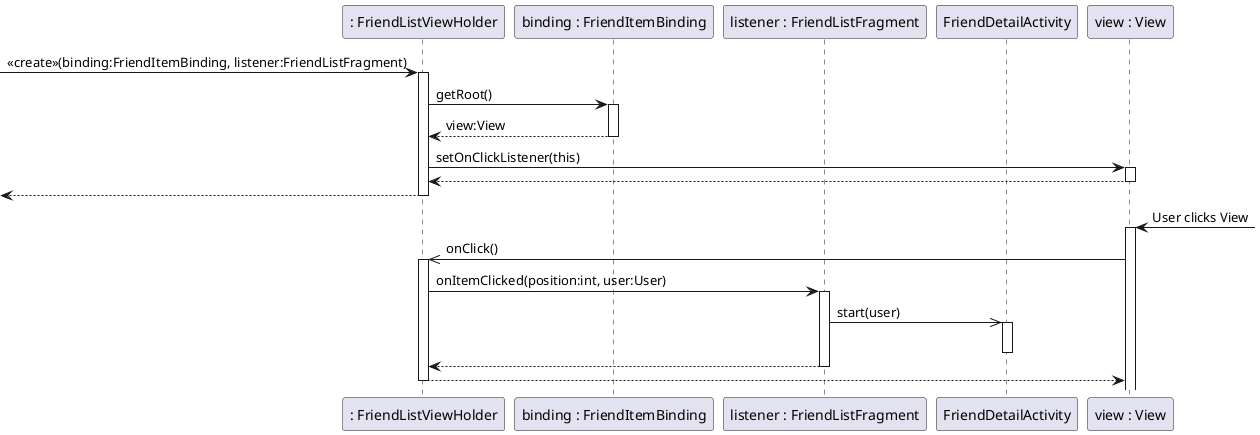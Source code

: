 @startuml

participant ": FriendListViewHolder" as FLVH
participant "binding : FriendItemBinding" as FIB
participant "listener : FriendListFragment" as FCL
participant "FriendDetailActivity" as FDA
participant "view : View" as View


-> FLVH: <<create>>(binding:FriendItemBinding, listener:FriendListFragment)
activate FLVH

FLVH -> FIB: getRoot()
activate FIB
FIB --> FLVH: view:View
deactivate FIB

FLVH -> View : setOnClickListener(this)
activate View
View --> FLVH
deactivate View
<-- FLVH
deactivate FLVH

View <- : User clicks View
activate View
View ->> FLVH: onClick()
activate FLVH

FLVH -> FCL:onItemClicked(position:int, user:User)
activate FCL
FCL ->> FDA:start(user)
activate FDA
deactivate FDA
FCL --> FLVH
deactivate FCL
FLVH --> View
deactivate FLVH
@enduml
